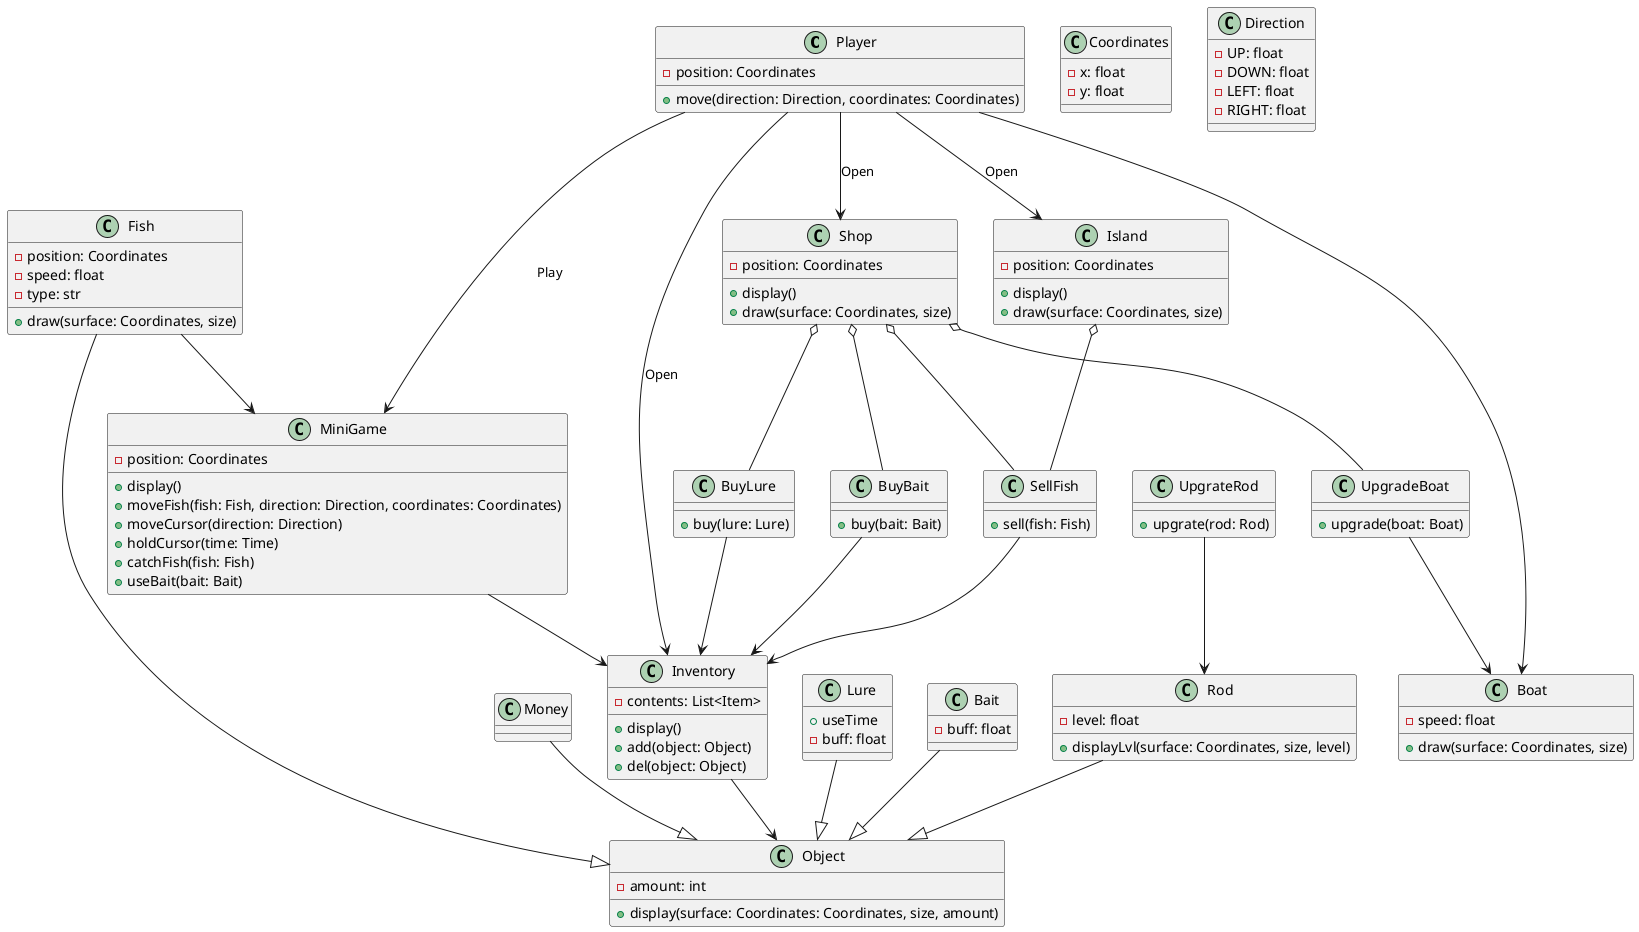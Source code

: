 @startuml Диаграмма классов

class Player {
    -position: Coordinates
    +move(direction: Direction, coordinates: Coordinates)
}

class Inventory {
    +display()
    -contents: List<Item>
    +add(object: Object)
    +del(object: Object)
}

class Object {
    -amount: int
    + display(surface: Coordinates: Coordinates, size, amount)
}

class Money {}

class Fish {
    -position: Coordinates
    -speed: float
    -type: str
    +draw(surface: Coordinates, size)
}

class Lure {
    +useTime
    -buff: float
}

class Bait {
    -buff: float
}

class Coordinates {
    -x: float
    -y: float
}

class Direction {
    -UP: float
    -DOWN: float
    -LEFT: float
    -RIGHT: float
}

class Boat {
    -speed: float
    +draw(surface: Coordinates, size)
}

class Rod {
    -level: float
    +displayLvl(surface: Coordinates, size, level)
}

class MiniGame {
    -position: Coordinates
    +display()
    +moveFish(fish: Fish, direction: Direction, coordinates: Coordinates)
    +moveCursor(direction: Direction)
    +holdCursor(time: Time)
    +catchFish(fish: Fish)
    +useBait(bait: Bait)
}

class Shop {
    -position: Coordinates
    +display()
    +draw(surface: Coordinates, size)
}

class Island {
    -position: Coordinates
    +display()
    +draw(surface: Coordinates, size)
}

class SellFish {
    +sell(fish: Fish)
}

class UpgradeBoat {
    +upgrade(boat: Boat)
}

class UpgrateRod {
    +upgrate(rod: Rod)
}

class BuyBait {
    +buy(bait: Bait)
}

class BuyLure {
    +buy(lure: Lure)
}



Player --> Inventory : Open
Inventory --> Object
Fish --|> Object
Lure --|> Object
Rod --|> Object
Bait --|> Object
Money --|> Object
Fish --> MiniGame
Player --> Boat
Player ---> MiniGame : Play
MiniGame --> Inventory 
Player --> Shop : Open
Player --> Island : Open
Shop o-- SellFish
BuyBait --> Inventory
BuyLure --> Inventory
SellFish --> Inventory
UpgradeBoat --> Boat
UpgrateRod --> Rod
Shop o-- UpgradeBoat
Shop o-- BuyBait
Shop o-- BuyLure
Island o-- SellFish

@enduml